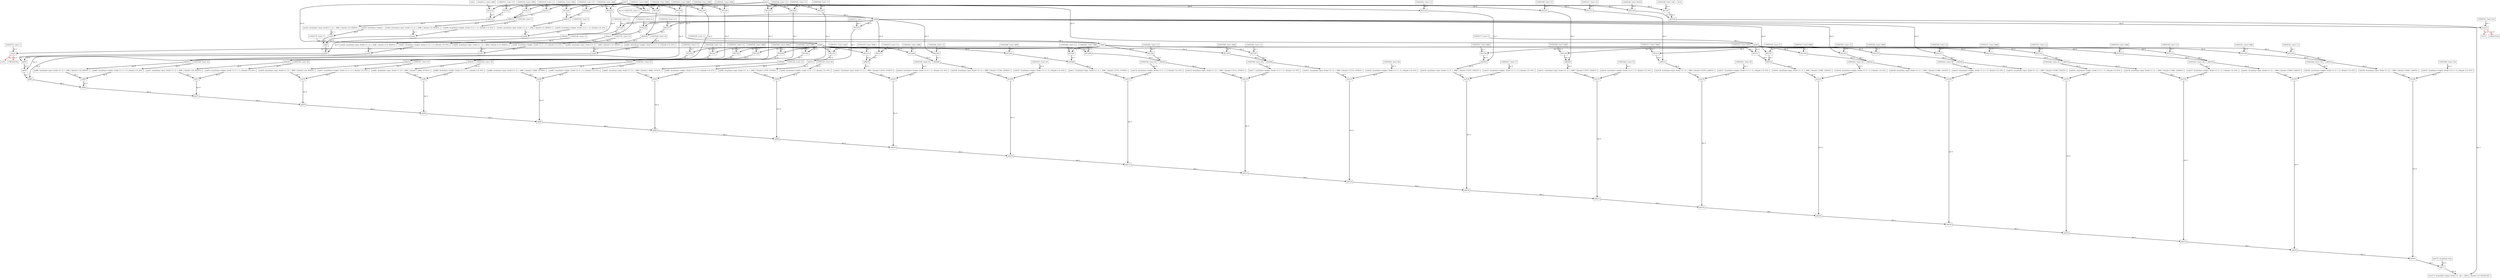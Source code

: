 Digraph G {
br26[label = "br26", shape = box, color = black];
phi27[label = "phi27", shape = box, color = black];
add28[label = "add28", shape = box, color = black];
add29[label = "add29", shape = box, color = black];
br30[label = "br30", shape = box, color = black];
icmp31[label = "icmp31", shape = box, color = black];
br32[label = "br32", shape = box, color = black];
phi33[label = "phi33", shape = box, color = black];
load35[label = "load35, ArrayName=input, Stride=[ 0, 12; 1, 2688; ], Bounds=[ (0, 8028)*4; ]", shape = box, color = black];
load36[label = "load36, ArrayName=weights", shape = box, color = black];
mul37[label = "mul37", shape = box, color = black];
load39[label = "load39, ArrayName=input, Stride=[ 0, 12; 1, 2688; ], Bounds=[ (0, 8028)*4; ]", shape = box, color = black];
load40[label = "load40, ArrayName=weights, Stride=[ 0, 0; 1, 0; ], Bounds=[ (0, 0)*4; ]", shape = box, color = black];
mul41[label = "mul41", shape = box, color = black];
add42[label = "add42", shape = box, color = black];
load44[label = "load44, ArrayName=input, Stride=[ 0, 12; 1, 2688; ], Bounds=[ (0, 8028)*4; ]", shape = box, color = black];
load45[label = "load45, ArrayName=weights, Stride=[ 0, 0; 1, 0; ], Bounds=[ (0, 0)*4; ]", shape = box, color = black];
mul46[label = "mul46", shape = box, color = black];
add47[label = "add47", shape = box, color = black];
add48[label = "add48", shape = box, color = black];
load50[label = "load50, ArrayName=input, Stride=[ 0, 12; 1, 2688; ], Bounds=[ (12, 8040)*4; ]", shape = box, color = black];
load51[label = "load51, ArrayName=weights, Stride=[ 0, 0; 1, 0; ], Bounds=[ (0, 0)*4; ]", shape = box, color = black];
mul52[label = "mul52", shape = box, color = black];
add53[label = "add53", shape = box, color = black];
load55[label = "load55, ArrayName=input, Stride=[ 0, 12; 1, 2688; ], Bounds=[ (12, 8040)*4; ]", shape = box, color = black];
load56[label = "load56, ArrayName=weights, Stride=[ 0, 0; 1, 0; ], Bounds=[ (0, 0)*4; ]", shape = box, color = black];
mul57[label = "mul57", shape = box, color = black];
add58[label = "add58", shape = box, color = black];
load60[label = "load60, ArrayName=input, Stride=[ 0, 12; 1, 2688; ], Bounds=[ (12, 8040)*4; ]", shape = box, color = black];
load61[label = "load61, ArrayName=weights, Stride=[ 0, 0; 1, 0; ], Bounds=[ (0, 0)*4; ]", shape = box, color = black];
mul62[label = "mul62", shape = box, color = black];
add63[label = "add63", shape = box, color = black];
add64[label = "add64", shape = box, color = black];
load66[label = "load66, ArrayName=input, Stride=[ 0, 12; 1, 2688; ], Bounds=[ (24, 8052)*4; ]", shape = box, color = black];
load67[label = "load67, ArrayName=weights, Stride=[ 0, 0; 1, 0; ], Bounds=[ (0, 0)*4; ]", shape = box, color = black];
mul68[label = "mul68", shape = box, color = black];
add69[label = "add69", shape = box, color = black];
load71[label = "load71, ArrayName=input, Stride=[ 0, 12; 1, 2688; ], Bounds=[ (24, 8052)*4; ]", shape = box, color = black];
load72[label = "load72, ArrayName=weights, Stride=[ 0, 0; 1, 0; ], Bounds=[ (0, 0)*4; ]", shape = box, color = black];
mul73[label = "mul73", shape = box, color = black];
add74[label = "add74", shape = box, color = black];
load76[label = "load76, ArrayName=input, Stride=[ 0, 12; 1, 2688; ], Bounds=[ (24, 8052)*4; ]", shape = box, color = black];
load77[label = "load77, ArrayName=weights, Stride=[ 0, 0; 1, 0; ], Bounds=[ (0, 0)*4; ]", shape = box, color = black];
mul78[label = "mul78", shape = box, color = black];
add79[label = "add79", shape = box, color = black];
load81[label = "load81, ArrayName=input, Stride=[ 0, 12; 1, 2688; ], Bounds=[ (2688, 10716)*4; ]", shape = box, color = black];
load82[label = "load82, ArrayName=weights, Stride=[ 0, 0; 1, 0; ], Bounds=[ (0, 0)*4; ]", shape = box, color = black];
mul83[label = "mul83", shape = box, color = black];
add84[label = "add84", shape = box, color = black];
load86[label = "load86, ArrayName=input, Stride=[ 0, 12; 1, 2688; ], Bounds=[ (2688, 10716)*4; ]", shape = box, color = black];
load87[label = "load87, ArrayName=weights, Stride=[ 0, 0; 1, 0; ], Bounds=[ (0, 0)*4; ]", shape = box, color = black];
mul88[label = "mul88", shape = box, color = black];
add89[label = "add89", shape = box, color = black];
load91[label = "load91, ArrayName=input, Stride=[ 0, 12; 1, 2688; ], Bounds=[ (2688, 10716)*4; ]", shape = box, color = black];
load92[label = "load92, ArrayName=weights, Stride=[ 0, 0; 1, 0; ], Bounds=[ (0, 0)*4; ]", shape = box, color = black];
mul93[label = "mul93", shape = box, color = black];
add94[label = "add94", shape = box, color = black];
load96[label = "load96, ArrayName=input, Stride=[ 0, 12; 1, 2688; ], Bounds=[ (2700, 10728)*4; ]", shape = box, color = black];
load97[label = "load97, ArrayName=weights, Stride=[ 0, 0; 1, 0; ], Bounds=[ (0, 0)*4; ]", shape = box, color = black];
mul98[label = "mul98", shape = box, color = black];
add99[label = "add99", shape = box, color = black];
load101[label = "load101, ArrayName=input, Stride=[ 0, 12; 1, 2688; ], Bounds=[ (2700, 10728)*4; ]", shape = box, color = black];
load102[label = "load102, ArrayName=weights, Stride=[ 0, 0; 1, 0; ], Bounds=[ (0, 0)*4; ]", shape = box, color = black];
mul103[label = "mul103", shape = box, color = black];
add104[label = "add104", shape = box, color = black];
load106[label = "load106, ArrayName=input, Stride=[ 0, 12; 1, 2688; ], Bounds=[ (2700, 10728)*4; ]", shape = box, color = black];
load107[label = "load107, ArrayName=weights, Stride=[ 0, 0; 1, 0; ], Bounds=[ (0, 0)*4; ]", shape = box, color = black];
mul108[label = "mul108", shape = box, color = black];
add109[label = "add109", shape = box, color = black];
load111[label = "load111, ArrayName=input, Stride=[ 0, 12; 1, 2688; ], Bounds=[ (2712, 10740)*4; ]", shape = box, color = black];
load112[label = "load112, ArrayName=weights, Stride=[ 0, 0; 1, 0; ], Bounds=[ (0, 0)*4; ]", shape = box, color = black];
mul113[label = "mul113", shape = box, color = black];
add114[label = "add114", shape = box, color = black];
load116[label = "load116, ArrayName=input, Stride=[ 0, 12; 1, 2688; ], Bounds=[ (2712, 10740)*4; ]", shape = box, color = black];
load117[label = "load117, ArrayName=weights, Stride=[ 0, 0; 1, 0; ], Bounds=[ (0, 0)*4; ]", shape = box, color = black];
mul118[label = "mul118", shape = box, color = black];
add119[label = "add119", shape = box, color = black];
load121[label = "load121, ArrayName=input, Stride=[ 0, 12; 1, 2688; ], Bounds=[ (2712, 10740)*4; ]", shape = box, color = black];
load122[label = "load122, ArrayName=weights, Stride=[ 0, 0; 1, 0; ], Bounds=[ (0, 0)*4; ]", shape = box, color = black];
mul123[label = "mul123", shape = box, color = black];
add124[label = "add124", shape = box, color = black];
load126[label = "load126, ArrayName=input, Stride=[ 0, 12; 1, 2688; ], Bounds=[ (5376, 13404)*4; ]", shape = box, color = black];
load127[label = "load127, ArrayName=weights, Stride=[ 0, 0; 1, 0; ], Bounds=[ (0, 0)*4; ]", shape = box, color = black];
mul128[label = "mul128", shape = box, color = black];
add129[label = "add129", shape = box, color = black];
load131[label = "load131, ArrayName=input, Stride=[ 0, 12; 1, 2688; ], Bounds=[ (5376, 13404)*4; ]", shape = box, color = black];
load132[label = "load132, ArrayName=weights, Stride=[ 0, 0; 1, 0; ], Bounds=[ (0, 0)*4; ]", shape = box, color = black];
mul133[label = "mul133", shape = box, color = black];
add134[label = "add134", shape = box, color = black];
load136[label = "load136, ArrayName=input, Stride=[ 0, 12; 1, 2688; ], Bounds=[ (5376, 13404)*4; ]", shape = box, color = black];
load137[label = "load137, ArrayName=weights, Stride=[ 0, 0; 1, 0; ], Bounds=[ (0, 0)*4; ]", shape = box, color = black];
mul138[label = "mul138", shape = box, color = black];
add139[label = "add139", shape = box, color = black];
load141[label = "load141, ArrayName=input, Stride=[ 0, 12; 1, 2688; ], Bounds=[ (5388, 13416)*4; ]", shape = box, color = black];
load142[label = "load142, ArrayName=weights, Stride=[ 0, 0; 1, 0; ], Bounds=[ (0, 0)*4; ]", shape = box, color = black];
mul143[label = "mul143", shape = box, color = black];
add144[label = "add144", shape = box, color = black];
load146[label = "load146, ArrayName=input, Stride=[ 0, 12; 1, 2688; ], Bounds=[ (5388, 13416)*4; ]", shape = box, color = black];
load147[label = "load147, ArrayName=weights, Stride=[ 0, 0; 1, 0; ], Bounds=[ (0, 0)*4; ]", shape = box, color = black];
mul148[label = "mul148", shape = box, color = black];
add149[label = "add149", shape = box, color = black];
load151[label = "load151, ArrayName=input, Stride=[ 0, 12; 1, 2688; ], Bounds=[ (5388, 13416)*4; ]", shape = box, color = black];
load152[label = "load152, ArrayName=weights, Stride=[ 0, 0; 1, 0; ], Bounds=[ (0, 0)*4; ]", shape = box, color = black];
mul153[label = "mul153", shape = box, color = black];
add154[label = "add154", shape = box, color = black];
load156[label = "load156, ArrayName=input, Stride=[ 0, 12; 1, 2688; ], Bounds=[ (5400, 13428)*4; ]", shape = box, color = black];
load157[label = "load157, ArrayName=weights, Stride=[ 0, 0; 1, 0; ], Bounds=[ (0, 0)*4; ]", shape = box, color = black];
mul158[label = "mul158", shape = box, color = black];
add159[label = "add159", shape = box, color = black];
load161[label = "load161, ArrayName=input, Stride=[ 0, 12; 1, 2688; ], Bounds=[ (5400, 13428)*4; ]", shape = box, color = black];
load162[label = "load162, ArrayName=weights, Stride=[ 0, 0; 1, 0; ], Bounds=[ (0, 0)*4; ]", shape = box, color = black];
mul163[label = "mul163", shape = box, color = black];
add164[label = "add164", shape = box, color = black];
load166[label = "load166, ArrayName=input, Stride=[ 0, 12; 1, 2688; ], Bounds=[ (5400, 13428)*4; ]", shape = box, color = black];
load167[label = "load167, ArrayName=weights, Stride=[ 0, 0; 1, 0; ], Bounds=[ (0, 0)*4; ]", shape = box, color = black];
mul168[label = "mul168", shape = box, color = black];
add169[label = "add169", shape = box, color = black];
load170[label = "load170, ArrayName=bias", shape = box, color = black];
add171[label = "add171", shape = box, color = black];
store173[label = "store173, ArrayName=output, Stride=[ 0, 128; 1, 28416; ], Bounds=[ (0, 85120)*128; ]", shape = box, color = black];
icmp174[label = "icmp174", shape = box, color = black];
br175[label = "br175", shape = box, color = black];
CONST176[label = "CONST176, Const=1", shape = box, color = black];
CONST177[label = "CONST177, Const=2", shape = box, color = black];
CONST178[label = "CONST178, Const=3", shape = box, color = black];
CONST179[label = "CONST179, Const=1", shape = box, color = black];
CONST180[label = "CONST180, Const=2", shape = box, color = black];
CONST181[label = "CONST181, Const=222", shape = box, color = black];
CTRLNOT182[label = "CTRLNOT182", shape = box, color = black];
CTRLNOT183[label = "CTRLNOT183", shape = box, color = black];
CONST184[label = "CONST184, Const=4", shape = box, color = black];
CONST185[label = "CONST185, Const=8", shape = box, color = black];
CONST186[label = "CONST186, Const=12", shape = box, color = black];
CONST187[label = "CONST187, Const=16", shape = box, color = black];
CONST188[label = "CONST188, Const=20", shape = box, color = black];
CONST189[label = "CONST189, Const=24", shape = box, color = black];
CONST190[label = "CONST190, Const=28", shape = box, color = black];
CONST191[label = "CONST191, Const=32", shape = box, color = black];
CONST192[label = "CONST192, Const=36", shape = box, color = black];
CONST193[label = "CONST193, Const=40", shape = box, color = black];
CONST194[label = "CONST194, Const=44", shape = box, color = black];
CONST195[label = "CONST195, Const=48", shape = box, color = black];
CONST196[label = "CONST196, Const=52", shape = box, color = black];
CONST197[label = "CONST197, Const=56", shape = box, color = black];
CONST198[label = "CONST198, Const=60", shape = box, color = black];
CONST199[label = "CONST199, Const=64", shape = box, color = black];
CONST200[label = "CONST200, Const=68", shape = box, color = black];
CONST201[label = "CONST201, Const=72", shape = box, color = black];
CONST202[label = "CONST202, Const=76", shape = box, color = black];
CONST203[label = "CONST203, Const=80", shape = box, color = black];
CONST204[label = "CONST204, Const=84", shape = box, color = black];
CONST205[label = "CONST205, Const=88", shape = box, color = black];
CONST206[label = "CONST206, Const=92", shape = box, color = black];
CONST207[label = "CONST207, Const=96", shape = box, color = black];
CONST208[label = "CONST208, Const=100", shape = box, color = black];
CONST209[label = "CONST209, Const=104", shape = box, color = black];
MUL210[label = "MUL210", shape = box, color = black];
CONST211[label = "CONST211, Const=2688", shape = box, color = black];
MUL212[label = "MUL212", shape = box, color = black];
CONST213[label = "CONST213, Const=12", shape = box, color = black];
ADD214[label = "ADD214", shape = box, color = black];
MUL215[label = "MUL215", shape = box, color = black];
CONST216[label = "CONST216, Const=2688", shape = box, color = black];
MUL217[label = "MUL217", shape = box, color = black];
CONST218[label = "CONST218, Const=12", shape = box, color = black];
ADD219[label = "ADD219", shape = box, color = black];
MUL220[label = "MUL220", shape = box, color = black];
CONST221[label = "CONST221, Const=2688", shape = box, color = black];
MUL222[label = "MUL222", shape = box, color = black];
CONST223[label = "CONST223, Const=12", shape = box, color = black];
ADD224[label = "ADD224", shape = box, color = black];
MUL225[label = "MUL225", shape = box, color = black];
CONST226[label = "CONST226, Const=2688", shape = box, color = black];
MUL227[label = "MUL227", shape = box, color = black];
CONST228[label = "CONST228, Const=12", shape = box, color = black];
ADD229[label = "ADD229", shape = box, color = black];
MUL230[label = "MUL230", shape = box, color = black];
CONST231[label = "CONST231, Const=2688", shape = box, color = black];
MUL232[label = "MUL232", shape = box, color = black];
CONST233[label = "CONST233, Const=12", shape = box, color = black];
ADD234[label = "ADD234", shape = box, color = black];
MUL235[label = "MUL235", shape = box, color = black];
CONST236[label = "CONST236, Const=2688", shape = box, color = black];
MUL237[label = "MUL237", shape = box, color = black];
CONST238[label = "CONST238, Const=12", shape = box, color = black];
ADD239[label = "ADD239", shape = box, color = black];
MUL240[label = "MUL240", shape = box, color = black];
CONST241[label = "CONST241, Const=2688", shape = box, color = black];
MUL242[label = "MUL242", shape = box, color = black];
CONST243[label = "CONST243, Const=12", shape = box, color = black];
ADD244[label = "ADD244", shape = box, color = black];
MUL245[label = "MUL245", shape = box, color = black];
CONST246[label = "CONST246, Const=2688", shape = box, color = black];
MUL247[label = "MUL247", shape = box, color = black];
CONST248[label = "CONST248, Const=12", shape = box, color = black];
ADD249[label = "ADD249", shape = box, color = black];
MUL250[label = "MUL250", shape = box, color = black];
CONST251[label = "CONST251, Const=2688", shape = box, color = black];
MUL252[label = "MUL252", shape = box, color = black];
CONST253[label = "CONST253, Const=12", shape = box, color = black];
ADD254[label = "ADD254", shape = box, color = black];
MUL255[label = "MUL255", shape = box, color = black];
CONST256[label = "CONST256, Const=2688", shape = box, color = black];
MUL257[label = "MUL257", shape = box, color = black];
CONST258[label = "CONST258, Const=12", shape = box, color = black];
ADD259[label = "ADD259", shape = box, color = black];
MUL260[label = "MUL260", shape = box, color = black];
CONST261[label = "CONST261, Const=2688", shape = box, color = black];
MUL262[label = "MUL262", shape = box, color = black];
CONST263[label = "CONST263, Const=12", shape = box, color = black];
ADD264[label = "ADD264", shape = box, color = black];
MUL265[label = "MUL265", shape = box, color = black];
CONST266[label = "CONST266, Const=2688", shape = box, color = black];
MUL267[label = "MUL267", shape = box, color = black];
CONST268[label = "CONST268, Const=12", shape = box, color = black];
ADD269[label = "ADD269", shape = box, color = black];
MUL270[label = "MUL270", shape = box, color = black];
CONST271[label = "CONST271, Const=2688", shape = box, color = black];
MUL272[label = "MUL272", shape = box, color = black];
CONST273[label = "CONST273, Const=12", shape = box, color = black];
ADD274[label = "ADD274", shape = box, color = black];
MUL275[label = "MUL275", shape = box, color = black];
CONST276[label = "CONST276, Const=2688", shape = box, color = black];
MUL277[label = "MUL277", shape = box, color = black];
CONST278[label = "CONST278, Const=12", shape = box, color = black];
ADD279[label = "ADD279", shape = box, color = black];
MUL280[label = "MUL280", shape = box, color = black];
CONST281[label = "CONST281, Const=2688", shape = box, color = black];
MUL282[label = "MUL282", shape = box, color = black];
CONST283[label = "CONST283, Const=12", shape = box, color = black];
ADD284[label = "ADD284", shape = box, color = black];
MUL285[label = "MUL285", shape = box, color = black];
CONST286[label = "CONST286, Const=2688", shape = box, color = black];
MUL287[label = "MUL287", shape = box, color = black];
CONST288[label = "CONST288, Const=12", shape = box, color = black];
ADD289[label = "ADD289", shape = box, color = black];
MUL290[label = "MUL290", shape = box, color = black];
CONST291[label = "CONST291, Const=2688", shape = box, color = black];
MUL292[label = "MUL292", shape = box, color = black];
CONST293[label = "CONST293, Const=12", shape = box, color = black];
ADD294[label = "ADD294", shape = box, color = black];
MUL295[label = "MUL295", shape = box, color = black];
CONST296[label = "CONST296, Const=2688", shape = box, color = black];
MUL297[label = "MUL297", shape = box, color = black];
CONST298[label = "CONST298, Const=12", shape = box, color = black];
ADD299[label = "ADD299", shape = box, color = black];
MUL300[label = "MUL300", shape = box, color = black];
CONST301[label = "CONST301, Const=2688", shape = box, color = black];
MUL302[label = "MUL302", shape = box, color = black];
CONST303[label = "CONST303, Const=12", shape = box, color = black];
ADD304[label = "ADD304", shape = box, color = black];
MUL305[label = "MUL305", shape = box, color = black];
CONST306[label = "CONST306, Const=2688", shape = box, color = black];
MUL307[label = "MUL307", shape = box, color = black];
CONST308[label = "CONST308, Const=12", shape = box, color = black];
ADD309[label = "ADD309", shape = box, color = black];
MUL310[label = "MUL310", shape = box, color = black];
CONST311[label = "CONST311, Const=2688", shape = box, color = black];
MUL312[label = "MUL312", shape = box, color = black];
CONST313[label = "CONST313, Const=12", shape = box, color = black];
ADD314[label = "ADD314", shape = box, color = black];
MUL315[label = "MUL315", shape = box, color = black];
CONST316[label = "CONST316, Const=2688", shape = box, color = black];
MUL317[label = "MUL317", shape = box, color = black];
CONST318[label = "CONST318, Const=12", shape = box, color = black];
ADD319[label = "ADD319", shape = box, color = black];
MUL320[label = "MUL320", shape = box, color = black];
CONST321[label = "CONST321, Const=2688", shape = box, color = black];
MUL322[label = "MUL322", shape = box, color = black];
CONST323[label = "CONST323, Const=12", shape = box, color = black];
ADD324[label = "ADD324", shape = box, color = black];
MUL325[label = "MUL325", shape = box, color = black];
CONST326[label = "CONST326, Const=2688", shape = box, color = black];
MUL327[label = "MUL327", shape = box, color = black];
CONST328[label = "CONST328, Const=12", shape = box, color = black];
ADD329[label = "ADD329", shape = box, color = black];
MUL330[label = "MUL330", shape = box, color = black];
CONST331[label = "CONST331, Const=2688", shape = box, color = black];
MUL332[label = "MUL332", shape = box, color = black];
CONST333[label = "CONST333, Const=12", shape = box, color = black];
ADD334[label = "ADD334", shape = box, color = black];
MUL335[label = "MUL335", shape = box, color = black];
CONST336[label = "CONST336, Const=2688", shape = box, color = black];
MUL337[label = "MUL337", shape = box, color = black];
CONST338[label = "CONST338, Const=12", shape = box, color = black];
ADD339[label = "ADD339", shape = box, color = black];
MUL340[label = "MUL340", shape = box, color = black];
CONST341[label = "CONST341, Const=2688", shape = box, color = black];
MUL342[label = "MUL342", shape = box, color = black];
CONST343[label = "CONST343, Const=12", shape = box, color = black];
ADD344[label = "ADD344", shape = box, color = black];
MUL345[label = "MUL345", shape = box, color = black];
CONST346[label = "CONST346, Const=28416", shape = box, color = black];
MUL347[label = "MUL347", shape = box, color = black];
CONST348[label = "CONST348, Const=128", shape = box, color = black];
ADD349[label = "ADD349", shape = box, color = black];
phi27 -> add29[color = black, style = bold, label = "Op=0"];
phi27 -> add28[color = black, style = bold, label = "Op=0"];
CONST176 -> add28[color = black, style = bold, label = "Op=1"];
add28 -> icmp31[color = black, style = bold, label = "Op=0"];
CONST177 -> add29[color = black, style = bold, label = "Op=1"];
CONST178 -> icmp31[color = black, style = bold, label = "Op=1"];
icmp31 -> br32[color = red, style = bold, label = "Op=0"];
phi33 -> add64[color = black, style = bold, label = "Op=0"];
phi33 -> add48[color = black, style = bold, label = "Op=0"];
load35 -> mul37[color = black, style = bold, label = "Op=1"];
load36 -> mul37[color = black, style = bold, label = "Op=0"];
mul37 -> add42[color = black, style = bold, label = "Op=1"];
load39 -> mul41[color = black, style = bold, label = "Op=1"];
load40 -> mul41[color = black, style = bold, label = "Op=0"];
mul41 -> add42[color = black, style = bold, label = "Op=0"];
add42 -> add47[color = black, style = bold, label = "Op=1"];
load44 -> mul46[color = black, style = bold, label = "Op=1"];
load45 -> mul46[color = black, style = bold, label = "Op=0"];
mul46 -> add47[color = black, style = bold, label = "Op=0"];
add47 -> add53[color = black, style = bold, label = "Op=1"];
CONST179 -> add48[color = black, style = bold, label = "Op=1"];
add48 -> icmp174[color = black, style = bold, label = "Op=0"];
load50 -> mul52[color = black, style = bold, label = "Op=1"];
load51 -> mul52[color = black, style = bold, label = "Op=0"];
mul52 -> add53[color = black, style = bold, label = "Op=0"];
add53 -> add58[color = black, style = bold, label = "Op=1"];
load55 -> mul57[color = black, style = bold, label = "Op=1"];
load56 -> mul57[color = black, style = bold, label = "Op=0"];
mul57 -> add58[color = black, style = bold, label = "Op=0"];
add58 -> add63[color = black, style = bold, label = "Op=1"];
load60 -> mul62[color = black, style = bold, label = "Op=1"];
load61 -> mul62[color = black, style = bold, label = "Op=0"];
mul62 -> add63[color = black, style = bold, label = "Op=0"];
add63 -> add69[color = black, style = bold, label = "Op=1"];
CONST180 -> add64[color = black, style = bold, label = "Op=1"];
load66 -> mul68[color = black, style = bold, label = "Op=1"];
load67 -> mul68[color = black, style = bold, label = "Op=0"];
mul68 -> add69[color = black, style = bold, label = "Op=0"];
add69 -> add74[color = black, style = bold, label = "Op=1"];
load71 -> mul73[color = black, style = bold, label = "Op=1"];
load72 -> mul73[color = black, style = bold, label = "Op=0"];
mul73 -> add74[color = black, style = bold, label = "Op=0"];
add74 -> add79[color = black, style = bold, label = "Op=1"];
load76 -> mul78[color = black, style = bold, label = "Op=1"];
load77 -> mul78[color = black, style = bold, label = "Op=0"];
mul78 -> add79[color = black, style = bold, label = "Op=0"];
add79 -> add84[color = black, style = bold, label = "Op=1"];
load81 -> mul83[color = black, style = bold, label = "Op=1"];
load82 -> mul83[color = black, style = bold, label = "Op=0"];
mul83 -> add84[color = black, style = bold, label = "Op=0"];
add84 -> add89[color = black, style = bold, label = "Op=1"];
load86 -> mul88[color = black, style = bold, label = "Op=1"];
load87 -> mul88[color = black, style = bold, label = "Op=0"];
mul88 -> add89[color = black, style = bold, label = "Op=0"];
add89 -> add94[color = black, style = bold, label = "Op=1"];
load91 -> mul93[color = black, style = bold, label = "Op=1"];
load92 -> mul93[color = black, style = bold, label = "Op=0"];
mul93 -> add94[color = black, style = bold, label = "Op=0"];
add94 -> add99[color = black, style = bold, label = "Op=1"];
load96 -> mul98[color = black, style = bold, label = "Op=1"];
load97 -> mul98[color = black, style = bold, label = "Op=0"];
mul98 -> add99[color = black, style = bold, label = "Op=0"];
add99 -> add104[color = black, style = bold, label = "Op=1"];
load101 -> mul103[color = black, style = bold, label = "Op=1"];
load102 -> mul103[color = black, style = bold, label = "Op=0"];
mul103 -> add104[color = black, style = bold, label = "Op=0"];
add104 -> add109[color = black, style = bold, label = "Op=1"];
load106 -> mul108[color = black, style = bold, label = "Op=1"];
load107 -> mul108[color = black, style = bold, label = "Op=0"];
mul108 -> add109[color = black, style = bold, label = "Op=0"];
add109 -> add114[color = black, style = bold, label = "Op=1"];
load111 -> mul113[color = black, style = bold, label = "Op=1"];
load112 -> mul113[color = black, style = bold, label = "Op=0"];
mul113 -> add114[color = black, style = bold, label = "Op=0"];
add114 -> add119[color = black, style = bold, label = "Op=1"];
load116 -> mul118[color = black, style = bold, label = "Op=1"];
load117 -> mul118[color = black, style = bold, label = "Op=0"];
mul118 -> add119[color = black, style = bold, label = "Op=0"];
add119 -> add124[color = black, style = bold, label = "Op=1"];
load121 -> mul123[color = black, style = bold, label = "Op=1"];
load122 -> mul123[color = black, style = bold, label = "Op=0"];
mul123 -> add124[color = black, style = bold, label = "Op=0"];
add124 -> add129[color = black, style = bold, label = "Op=1"];
load126 -> mul128[color = black, style = bold, label = "Op=1"];
load127 -> mul128[color = black, style = bold, label = "Op=0"];
mul128 -> add129[color = black, style = bold, label = "Op=0"];
add129 -> add134[color = black, style = bold, label = "Op=1"];
load131 -> mul133[color = black, style = bold, label = "Op=1"];
load132 -> mul133[color = black, style = bold, label = "Op=0"];
mul133 -> add134[color = black, style = bold, label = "Op=0"];
add134 -> add139[color = black, style = bold, label = "Op=1"];
load136 -> mul138[color = black, style = bold, label = "Op=1"];
load137 -> mul138[color = black, style = bold, label = "Op=0"];
mul138 -> add139[color = black, style = bold, label = "Op=0"];
add139 -> add144[color = black, style = bold, label = "Op=1"];
load141 -> mul143[color = black, style = bold, label = "Op=1"];
load142 -> mul143[color = black, style = bold, label = "Op=0"];
mul143 -> add144[color = black, style = bold, label = "Op=0"];
add144 -> add149[color = black, style = bold, label = "Op=1"];
load146 -> mul148[color = black, style = bold, label = "Op=1"];
load147 -> mul148[color = black, style = bold, label = "Op=0"];
mul148 -> add149[color = black, style = bold, label = "Op=0"];
add149 -> add154[color = black, style = bold, label = "Op=1"];
load151 -> mul153[color = black, style = bold, label = "Op=1"];
load152 -> mul153[color = black, style = bold, label = "Op=0"];
mul153 -> add154[color = black, style = bold, label = "Op=0"];
add154 -> add159[color = black, style = bold, label = "Op=1"];
load156 -> mul158[color = black, style = bold, label = "Op=1"];
load157 -> mul158[color = black, style = bold, label = "Op=0"];
mul158 -> add159[color = black, style = bold, label = "Op=0"];
add159 -> add164[color = black, style = bold, label = "Op=1"];
load161 -> mul163[color = black, style = bold, label = "Op=1"];
load162 -> mul163[color = black, style = bold, label = "Op=0"];
mul163 -> add164[color = black, style = bold, label = "Op=0"];
add164 -> add169[color = black, style = bold, label = "Op=1"];
load166 -> mul168[color = black, style = bold, label = "Op=1"];
load167 -> mul168[color = black, style = bold, label = "Op=0"];
mul168 -> add169[color = black, style = bold, label = "Op=0"];
add169 -> add171[color = black, style = bold, label = "Op=1"];
load170 -> add171[color = black, style = bold, label = "Op=0"];
add171 -> store173[color = black, style = bold, label = "Op=0"];
CONST181 -> icmp174[color = black, style = bold, label = "Op=1"];
icmp174 -> br175[color = red, style = bold, label = "Op=0"];
icmp31 -> CTRLNOT182[color = red, style = bold, label = "Op=0"];
icmp174 -> CTRLNOT183[color = red, style = bold, label = "Op=0"];
CONST184 -> load40[color = black, style = bold, label = "Op=0"];
CONST185 -> load45[color = black, style = bold, label = "Op=0"];
CONST186 -> load51[color = black, style = bold, label = "Op=0"];
CONST187 -> load56[color = black, style = bold, label = "Op=0"];
CONST188 -> load61[color = black, style = bold, label = "Op=0"];
CONST189 -> load67[color = black, style = bold, label = "Op=0"];
CONST190 -> load72[color = black, style = bold, label = "Op=0"];
CONST191 -> load77[color = black, style = bold, label = "Op=0"];
CONST192 -> load82[color = black, style = bold, label = "Op=0"];
CONST193 -> load87[color = black, style = bold, label = "Op=0"];
CONST194 -> load92[color = black, style = bold, label = "Op=0"];
CONST195 -> load97[color = black, style = bold, label = "Op=0"];
CONST196 -> load102[color = black, style = bold, label = "Op=0"];
CONST197 -> load107[color = black, style = bold, label = "Op=0"];
CONST198 -> load112[color = black, style = bold, label = "Op=0"];
CONST199 -> load117[color = black, style = bold, label = "Op=0"];
CONST200 -> load122[color = black, style = bold, label = "Op=0"];
CONST201 -> load127[color = black, style = bold, label = "Op=0"];
CONST202 -> load132[color = black, style = bold, label = "Op=0"];
CONST203 -> load137[color = black, style = bold, label = "Op=0"];
CONST204 -> load142[color = black, style = bold, label = "Op=0"];
CONST205 -> load147[color = black, style = bold, label = "Op=0"];
CONST206 -> load152[color = black, style = bold, label = "Op=0"];
CONST207 -> load157[color = black, style = bold, label = "Op=0"];
CONST208 -> load162[color = black, style = bold, label = "Op=0"];
CONST209 -> load167[color = black, style = bold, label = "Op=0"];
phi27 -> MUL210[color = black, style = bold, label = "Op=0"];
CONST211 -> MUL210[color = black, style = bold, label = "Op=1"];
phi33 -> MUL212[color = black, style = bold, label = "Op=0"];
CONST213 -> MUL212[color = black, style = bold, label = "Op=1"];
MUL210 -> ADD214[color = black, style = bold, label = "Op=0"];
MUL212 -> ADD214[color = black, style = bold, label = "Op=1"];
ADD214 -> load35[color = black, style = bold, label = "Op=0"];
phi27 -> MUL215[color = black, style = bold, label = "Op=0"];
CONST216 -> MUL215[color = black, style = bold, label = "Op=1"];
phi33 -> MUL217[color = black, style = bold, label = "Op=0"];
CONST218 -> MUL217[color = black, style = bold, label = "Op=1"];
MUL215 -> ADD219[color = black, style = bold, label = "Op=0"];
MUL217 -> ADD219[color = black, style = bold, label = "Op=1"];
ADD219 -> load39[color = black, style = bold, label = "Op=0"];
phi27 -> MUL220[color = black, style = bold, label = "Op=0"];
CONST221 -> MUL220[color = black, style = bold, label = "Op=1"];
phi33 -> MUL222[color = black, style = bold, label = "Op=0"];
CONST223 -> MUL222[color = black, style = bold, label = "Op=1"];
MUL220 -> ADD224[color = black, style = bold, label = "Op=0"];
MUL222 -> ADD224[color = black, style = bold, label = "Op=1"];
ADD224 -> load44[color = black, style = bold, label = "Op=0"];
phi27 -> MUL225[color = black, style = bold, label = "Op=0"];
CONST226 -> MUL225[color = black, style = bold, label = "Op=1"];
add48 -> MUL227[color = black, style = bold, label = "Op=0"];
CONST228 -> MUL227[color = black, style = bold, label = "Op=1"];
MUL225 -> ADD229[color = black, style = bold, label = "Op=0"];
MUL227 -> ADD229[color = black, style = bold, label = "Op=1"];
ADD229 -> load50[color = black, style = bold, label = "Op=0"];
phi27 -> MUL230[color = black, style = bold, label = "Op=0"];
CONST231 -> MUL230[color = black, style = bold, label = "Op=1"];
add48 -> MUL232[color = black, style = bold, label = "Op=0"];
CONST233 -> MUL232[color = black, style = bold, label = "Op=1"];
MUL230 -> ADD234[color = black, style = bold, label = "Op=0"];
MUL232 -> ADD234[color = black, style = bold, label = "Op=1"];
ADD234 -> load55[color = black, style = bold, label = "Op=0"];
phi27 -> MUL235[color = black, style = bold, label = "Op=0"];
CONST236 -> MUL235[color = black, style = bold, label = "Op=1"];
add48 -> MUL237[color = black, style = bold, label = "Op=0"];
CONST238 -> MUL237[color = black, style = bold, label = "Op=1"];
MUL235 -> ADD239[color = black, style = bold, label = "Op=0"];
MUL237 -> ADD239[color = black, style = bold, label = "Op=1"];
ADD239 -> load60[color = black, style = bold, label = "Op=0"];
phi27 -> MUL240[color = black, style = bold, label = "Op=0"];
CONST241 -> MUL240[color = black, style = bold, label = "Op=1"];
add64 -> MUL242[color = black, style = bold, label = "Op=0"];
CONST243 -> MUL242[color = black, style = bold, label = "Op=1"];
MUL240 -> ADD244[color = black, style = bold, label = "Op=0"];
MUL242 -> ADD244[color = black, style = bold, label = "Op=1"];
ADD244 -> load66[color = black, style = bold, label = "Op=0"];
phi27 -> MUL245[color = black, style = bold, label = "Op=0"];
CONST246 -> MUL245[color = black, style = bold, label = "Op=1"];
add64 -> MUL247[color = black, style = bold, label = "Op=0"];
CONST248 -> MUL247[color = black, style = bold, label = "Op=1"];
MUL245 -> ADD249[color = black, style = bold, label = "Op=0"];
MUL247 -> ADD249[color = black, style = bold, label = "Op=1"];
ADD249 -> load71[color = black, style = bold, label = "Op=0"];
phi27 -> MUL250[color = black, style = bold, label = "Op=0"];
CONST251 -> MUL250[color = black, style = bold, label = "Op=1"];
add64 -> MUL252[color = black, style = bold, label = "Op=0"];
CONST253 -> MUL252[color = black, style = bold, label = "Op=1"];
MUL250 -> ADD254[color = black, style = bold, label = "Op=0"];
MUL252 -> ADD254[color = black, style = bold, label = "Op=1"];
ADD254 -> load76[color = black, style = bold, label = "Op=0"];
add28 -> MUL255[color = black, style = bold, label = "Op=0"];
CONST256 -> MUL255[color = black, style = bold, label = "Op=1"];
phi33 -> MUL257[color = black, style = bold, label = "Op=0"];
CONST258 -> MUL257[color = black, style = bold, label = "Op=1"];
MUL255 -> ADD259[color = black, style = bold, label = "Op=0"];
MUL257 -> ADD259[color = black, style = bold, label = "Op=1"];
ADD259 -> load81[color = black, style = bold, label = "Op=0"];
add28 -> MUL260[color = black, style = bold, label = "Op=0"];
CONST261 -> MUL260[color = black, style = bold, label = "Op=1"];
phi33 -> MUL262[color = black, style = bold, label = "Op=0"];
CONST263 -> MUL262[color = black, style = bold, label = "Op=1"];
MUL260 -> ADD264[color = black, style = bold, label = "Op=0"];
MUL262 -> ADD264[color = black, style = bold, label = "Op=1"];
ADD264 -> load86[color = black, style = bold, label = "Op=0"];
add28 -> MUL265[color = black, style = bold, label = "Op=0"];
CONST266 -> MUL265[color = black, style = bold, label = "Op=1"];
phi33 -> MUL267[color = black, style = bold, label = "Op=0"];
CONST268 -> MUL267[color = black, style = bold, label = "Op=1"];
MUL265 -> ADD269[color = black, style = bold, label = "Op=0"];
MUL267 -> ADD269[color = black, style = bold, label = "Op=1"];
ADD269 -> load91[color = black, style = bold, label = "Op=0"];
add28 -> MUL270[color = black, style = bold, label = "Op=0"];
CONST271 -> MUL270[color = black, style = bold, label = "Op=1"];
add48 -> MUL272[color = black, style = bold, label = "Op=0"];
CONST273 -> MUL272[color = black, style = bold, label = "Op=1"];
MUL270 -> ADD274[color = black, style = bold, label = "Op=0"];
MUL272 -> ADD274[color = black, style = bold, label = "Op=1"];
ADD274 -> load96[color = black, style = bold, label = "Op=0"];
add28 -> MUL275[color = black, style = bold, label = "Op=0"];
CONST276 -> MUL275[color = black, style = bold, label = "Op=1"];
add48 -> MUL277[color = black, style = bold, label = "Op=0"];
CONST278 -> MUL277[color = black, style = bold, label = "Op=1"];
MUL275 -> ADD279[color = black, style = bold, label = "Op=0"];
MUL277 -> ADD279[color = black, style = bold, label = "Op=1"];
ADD279 -> load101[color = black, style = bold, label = "Op=0"];
add28 -> MUL280[color = black, style = bold, label = "Op=0"];
CONST281 -> MUL280[color = black, style = bold, label = "Op=1"];
add48 -> MUL282[color = black, style = bold, label = "Op=0"];
CONST283 -> MUL282[color = black, style = bold, label = "Op=1"];
MUL280 -> ADD284[color = black, style = bold, label = "Op=0"];
MUL282 -> ADD284[color = black, style = bold, label = "Op=1"];
ADD284 -> load106[color = black, style = bold, label = "Op=0"];
add28 -> MUL285[color = black, style = bold, label = "Op=0"];
CONST286 -> MUL285[color = black, style = bold, label = "Op=1"];
add64 -> MUL287[color = black, style = bold, label = "Op=0"];
CONST288 -> MUL287[color = black, style = bold, label = "Op=1"];
MUL285 -> ADD289[color = black, style = bold, label = "Op=0"];
MUL287 -> ADD289[color = black, style = bold, label = "Op=1"];
ADD289 -> load111[color = black, style = bold, label = "Op=0"];
add28 -> MUL290[color = black, style = bold, label = "Op=0"];
CONST291 -> MUL290[color = black, style = bold, label = "Op=1"];
add64 -> MUL292[color = black, style = bold, label = "Op=0"];
CONST293 -> MUL292[color = black, style = bold, label = "Op=1"];
MUL290 -> ADD294[color = black, style = bold, label = "Op=0"];
MUL292 -> ADD294[color = black, style = bold, label = "Op=1"];
ADD294 -> load116[color = black, style = bold, label = "Op=0"];
add28 -> MUL295[color = black, style = bold, label = "Op=0"];
CONST296 -> MUL295[color = black, style = bold, label = "Op=1"];
add64 -> MUL297[color = black, style = bold, label = "Op=0"];
CONST298 -> MUL297[color = black, style = bold, label = "Op=1"];
MUL295 -> ADD299[color = black, style = bold, label = "Op=0"];
MUL297 -> ADD299[color = black, style = bold, label = "Op=1"];
ADD299 -> load121[color = black, style = bold, label = "Op=0"];
add29 -> MUL300[color = black, style = bold, label = "Op=0"];
CONST301 -> MUL300[color = black, style = bold, label = "Op=1"];
phi33 -> MUL302[color = black, style = bold, label = "Op=0"];
CONST303 -> MUL302[color = black, style = bold, label = "Op=1"];
MUL300 -> ADD304[color = black, style = bold, label = "Op=0"];
MUL302 -> ADD304[color = black, style = bold, label = "Op=1"];
ADD304 -> load126[color = black, style = bold, label = "Op=0"];
add29 -> MUL305[color = black, style = bold, label = "Op=0"];
CONST306 -> MUL305[color = black, style = bold, label = "Op=1"];
phi33 -> MUL307[color = black, style = bold, label = "Op=0"];
CONST308 -> MUL307[color = black, style = bold, label = "Op=1"];
MUL305 -> ADD309[color = black, style = bold, label = "Op=0"];
MUL307 -> ADD309[color = black, style = bold, label = "Op=1"];
ADD309 -> load131[color = black, style = bold, label = "Op=0"];
add29 -> MUL310[color = black, style = bold, label = "Op=0"];
CONST311 -> MUL310[color = black, style = bold, label = "Op=1"];
phi33 -> MUL312[color = black, style = bold, label = "Op=0"];
CONST313 -> MUL312[color = black, style = bold, label = "Op=1"];
MUL310 -> ADD314[color = black, style = bold, label = "Op=0"];
MUL312 -> ADD314[color = black, style = bold, label = "Op=1"];
ADD314 -> load136[color = black, style = bold, label = "Op=0"];
add29 -> MUL315[color = black, style = bold, label = "Op=0"];
CONST316 -> MUL315[color = black, style = bold, label = "Op=1"];
add48 -> MUL317[color = black, style = bold, label = "Op=0"];
CONST318 -> MUL317[color = black, style = bold, label = "Op=1"];
MUL315 -> ADD319[color = black, style = bold, label = "Op=0"];
MUL317 -> ADD319[color = black, style = bold, label = "Op=1"];
ADD319 -> load141[color = black, style = bold, label = "Op=0"];
add29 -> MUL320[color = black, style = bold, label = "Op=0"];
CONST321 -> MUL320[color = black, style = bold, label = "Op=1"];
add48 -> MUL322[color = black, style = bold, label = "Op=0"];
CONST323 -> MUL322[color = black, style = bold, label = "Op=1"];
MUL320 -> ADD324[color = black, style = bold, label = "Op=0"];
MUL322 -> ADD324[color = black, style = bold, label = "Op=1"];
ADD324 -> load146[color = black, style = bold, label = "Op=0"];
add29 -> MUL325[color = black, style = bold, label = "Op=0"];
CONST326 -> MUL325[color = black, style = bold, label = "Op=1"];
add48 -> MUL327[color = black, style = bold, label = "Op=0"];
CONST328 -> MUL327[color = black, style = bold, label = "Op=1"];
MUL325 -> ADD329[color = black, style = bold, label = "Op=0"];
MUL327 -> ADD329[color = black, style = bold, label = "Op=1"];
ADD329 -> load151[color = black, style = bold, label = "Op=0"];
add29 -> MUL330[color = black, style = bold, label = "Op=0"];
CONST331 -> MUL330[color = black, style = bold, label = "Op=1"];
add64 -> MUL332[color = black, style = bold, label = "Op=0"];
CONST333 -> MUL332[color = black, style = bold, label = "Op=1"];
MUL330 -> ADD334[color = black, style = bold, label = "Op=0"];
MUL332 -> ADD334[color = black, style = bold, label = "Op=1"];
ADD334 -> load156[color = black, style = bold, label = "Op=0"];
add29 -> MUL335[color = black, style = bold, label = "Op=0"];
CONST336 -> MUL335[color = black, style = bold, label = "Op=1"];
add64 -> MUL337[color = black, style = bold, label = "Op=0"];
CONST338 -> MUL337[color = black, style = bold, label = "Op=1"];
MUL335 -> ADD339[color = black, style = bold, label = "Op=0"];
MUL337 -> ADD339[color = black, style = bold, label = "Op=1"];
ADD339 -> load161[color = black, style = bold, label = "Op=0"];
add29 -> MUL340[color = black, style = bold, label = "Op=0"];
CONST341 -> MUL340[color = black, style = bold, label = "Op=1"];
add64 -> MUL342[color = black, style = bold, label = "Op=0"];
CONST343 -> MUL342[color = black, style = bold, label = "Op=1"];
MUL340 -> ADD344[color = black, style = bold, label = "Op=0"];
MUL342 -> ADD344[color = black, style = bold, label = "Op=1"];
ADD344 -> load166[color = black, style = bold, label = "Op=0"];
phi27 -> MUL345[color = black, style = bold, label = "Op=0"];
CONST346 -> MUL345[color = black, style = bold, label = "Op=1"];
phi33 -> MUL347[color = black, style = bold, label = "Op=0"];
CONST348 -> MUL347[color = black, style = bold, label = "Op=1"];
MUL345 -> ADD349[color = black, style = bold, label = "Op=0"];
MUL347 -> ADD349[color = black, style = bold, label = "Op=1"];
ADD349 -> store173[color = black, style = bold, label = "Op=1"];
}

